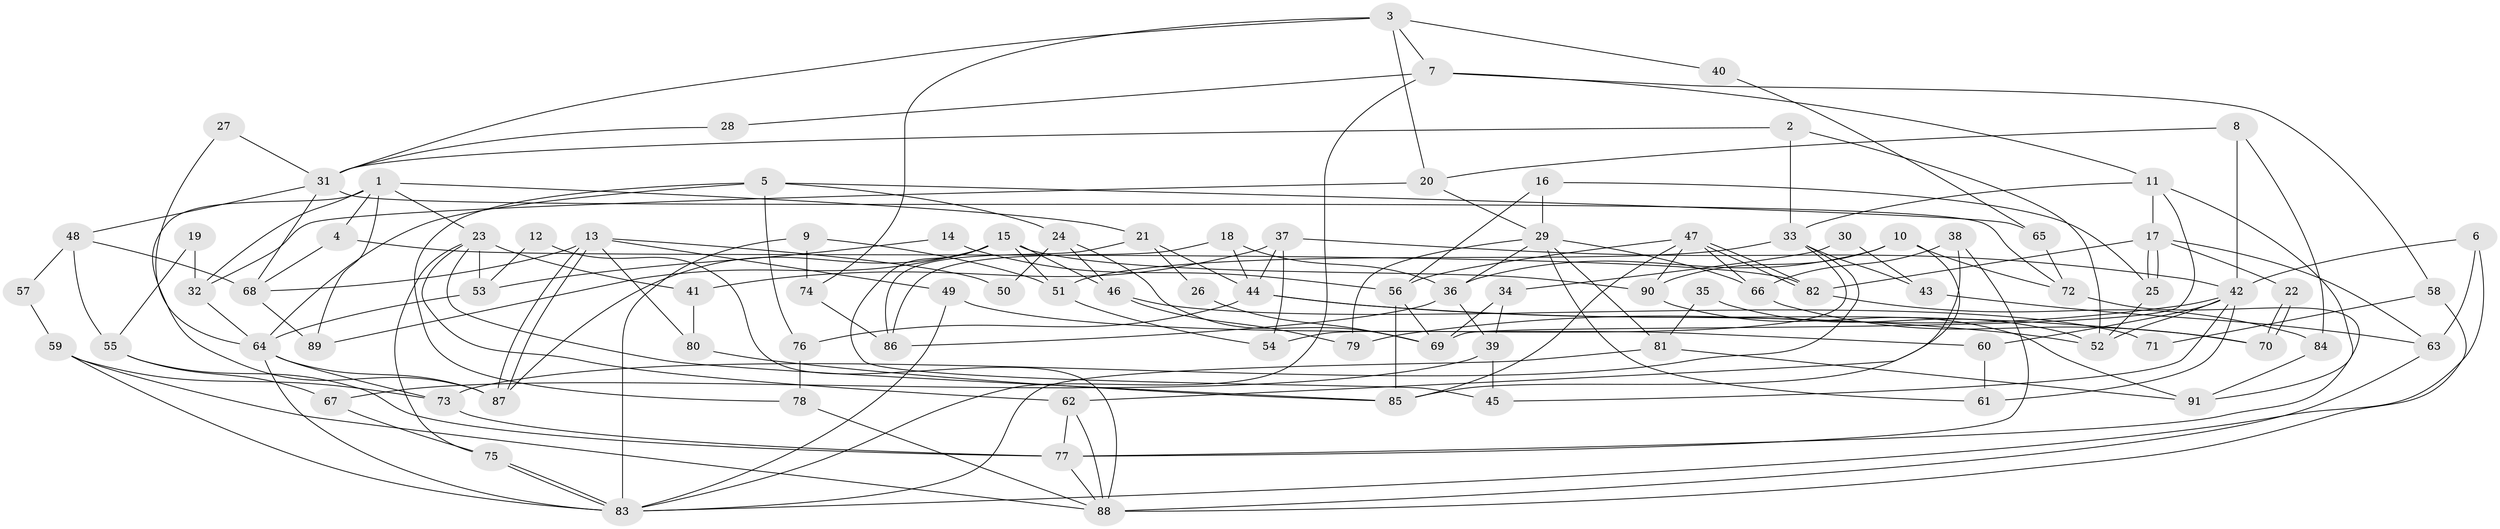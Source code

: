 // coarse degree distribution, {5: 0.12727272727272726, 4: 0.36363636363636365, 8: 0.07272727272727272, 7: 0.07272727272727272, 6: 0.12727272727272726, 2: 0.05454545454545454, 3: 0.14545454545454545, 10: 0.01818181818181818, 9: 0.01818181818181818}
// Generated by graph-tools (version 1.1) at 2025/37/03/04/25 23:37:08]
// undirected, 91 vertices, 182 edges
graph export_dot {
  node [color=gray90,style=filled];
  1;
  2;
  3;
  4;
  5;
  6;
  7;
  8;
  9;
  10;
  11;
  12;
  13;
  14;
  15;
  16;
  17;
  18;
  19;
  20;
  21;
  22;
  23;
  24;
  25;
  26;
  27;
  28;
  29;
  30;
  31;
  32;
  33;
  34;
  35;
  36;
  37;
  38;
  39;
  40;
  41;
  42;
  43;
  44;
  45;
  46;
  47;
  48;
  49;
  50;
  51;
  52;
  53;
  54;
  55;
  56;
  57;
  58;
  59;
  60;
  61;
  62;
  63;
  64;
  65;
  66;
  67;
  68;
  69;
  70;
  71;
  72;
  73;
  74;
  75;
  76;
  77;
  78;
  79;
  80;
  81;
  82;
  83;
  84;
  85;
  86;
  87;
  88;
  89;
  90;
  91;
  1 -- 32;
  1 -- 87;
  1 -- 4;
  1 -- 21;
  1 -- 23;
  1 -- 89;
  2 -- 33;
  2 -- 52;
  2 -- 31;
  3 -- 20;
  3 -- 31;
  3 -- 7;
  3 -- 40;
  3 -- 74;
  4 -- 68;
  4 -- 82;
  5 -- 78;
  5 -- 64;
  5 -- 24;
  5 -- 65;
  5 -- 76;
  6 -- 63;
  6 -- 83;
  6 -- 42;
  7 -- 83;
  7 -- 11;
  7 -- 28;
  7 -- 58;
  8 -- 42;
  8 -- 84;
  8 -- 20;
  9 -- 83;
  9 -- 51;
  9 -- 74;
  10 -- 85;
  10 -- 36;
  10 -- 72;
  10 -- 90;
  11 -- 17;
  11 -- 33;
  11 -- 69;
  11 -- 91;
  12 -- 53;
  12 -- 88;
  13 -- 87;
  13 -- 87;
  13 -- 80;
  13 -- 49;
  13 -- 50;
  13 -- 68;
  14 -- 56;
  14 -- 53;
  15 -- 46;
  15 -- 89;
  15 -- 45;
  15 -- 51;
  15 -- 87;
  15 -- 90;
  16 -- 56;
  16 -- 29;
  16 -- 25;
  17 -- 25;
  17 -- 25;
  17 -- 82;
  17 -- 22;
  17 -- 63;
  18 -- 44;
  18 -- 86;
  18 -- 36;
  19 -- 32;
  19 -- 55;
  20 -- 29;
  20 -- 32;
  21 -- 86;
  21 -- 26;
  21 -- 44;
  22 -- 70;
  22 -- 70;
  23 -- 75;
  23 -- 41;
  23 -- 53;
  23 -- 62;
  23 -- 85;
  24 -- 69;
  24 -- 46;
  24 -- 50;
  25 -- 52;
  26 -- 69;
  27 -- 64;
  27 -- 31;
  28 -- 31;
  29 -- 66;
  29 -- 81;
  29 -- 36;
  29 -- 61;
  29 -- 79;
  30 -- 43;
  30 -- 34;
  31 -- 72;
  31 -- 48;
  31 -- 68;
  32 -- 64;
  33 -- 73;
  33 -- 43;
  33 -- 51;
  33 -- 54;
  34 -- 39;
  34 -- 69;
  35 -- 81;
  35 -- 52;
  36 -- 39;
  36 -- 86;
  37 -- 44;
  37 -- 54;
  37 -- 41;
  37 -- 42;
  38 -- 66;
  38 -- 62;
  38 -- 77;
  39 -- 45;
  39 -- 67;
  40 -- 65;
  41 -- 80;
  42 -- 45;
  42 -- 52;
  42 -- 60;
  42 -- 61;
  42 -- 79;
  43 -- 63;
  44 -- 52;
  44 -- 70;
  44 -- 76;
  46 -- 79;
  46 -- 71;
  47 -- 90;
  47 -- 82;
  47 -- 82;
  47 -- 56;
  47 -- 66;
  47 -- 85;
  48 -- 68;
  48 -- 55;
  48 -- 57;
  49 -- 60;
  49 -- 83;
  51 -- 54;
  53 -- 64;
  55 -- 77;
  55 -- 67;
  56 -- 85;
  56 -- 69;
  57 -- 59;
  58 -- 88;
  58 -- 71;
  59 -- 83;
  59 -- 73;
  59 -- 88;
  60 -- 61;
  62 -- 88;
  62 -- 77;
  63 -- 88;
  64 -- 87;
  64 -- 83;
  64 -- 73;
  65 -- 72;
  66 -- 70;
  67 -- 75;
  68 -- 89;
  72 -- 77;
  73 -- 77;
  74 -- 86;
  75 -- 83;
  75 -- 83;
  76 -- 78;
  77 -- 88;
  78 -- 88;
  80 -- 85;
  81 -- 83;
  81 -- 91;
  82 -- 84;
  84 -- 91;
  90 -- 91;
}

